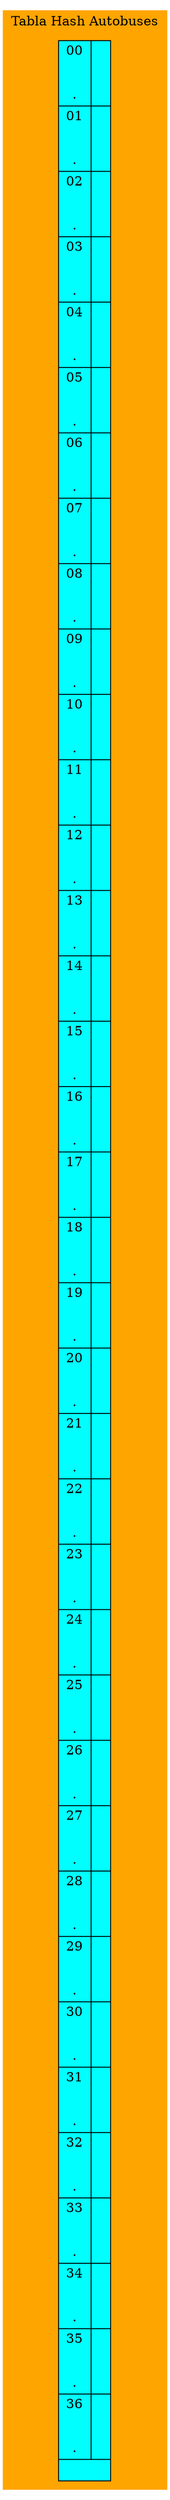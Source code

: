 digraph structs {
 rankdir=LR;
node [shape=record];
 subgraph cluster_1 {
node [style=filled];
hashTable [label="{00&#92;n&#92;n&#92;n.|<f0>}|{01&#92;n&#92;n&#92;n.|<f1>}|{02&#92;n&#92;n&#92;n.|<f2>}|{03&#92;n&#92;n&#92;n.|<f3>}|{04&#92;n&#92;n&#92;n.|<f4>}|{05&#92;n&#92;n&#92;n.|<f5>}|{06&#92;n&#92;n&#92;n.|<f6>}|{07&#92;n&#92;n&#92;n.|<f7>}|{08&#92;n&#92;n&#92;n.|<f8>}|{09&#92;n&#92;n&#92;n.|<f9>}|{10&#92;n&#92;n&#92;n.|<f10>}|{11&#92;n&#92;n&#92;n.|<f11>}|{12&#92;n&#92;n&#92;n.|<f12>}|{13&#92;n&#92;n&#92;n.|<f13>}|{14&#92;n&#92;n&#92;n.|<f14>}|{15&#92;n&#92;n&#92;n.|<f15>}|{16&#92;n&#92;n&#92;n.|<f16>}|{17&#92;n&#92;n&#92;n.|<f17>}|{18&#92;n&#92;n&#92;n.|<f18>}|{19&#92;n&#92;n&#92;n.|<f19>}|{20&#92;n&#92;n&#92;n.|<f20>}|{21&#92;n&#92;n&#92;n.|<f21>}|{22&#92;n&#92;n&#92;n.|<f22>}|{23&#92;n&#92;n&#92;n.|<f23>}|{24&#92;n&#92;n&#92;n.|<f24>}|{25&#92;n&#92;n&#92;n.|<f25>}|{26&#92;n&#92;n&#92;n.|<f26>}|{27&#92;n&#92;n&#92;n.|<f27>}|{28&#92;n&#92;n&#92;n.|<f28>}|{29&#92;n&#92;n&#92;n.|<f29>}|{30&#92;n&#92;n&#92;n.|<f30>}|{31&#92;n&#92;n&#92;n.|<f31>}|{32&#92;n&#92;n&#92;n.|<f32>}|{33&#92;n&#92;n&#92;n.|<f33>}|{34&#92;n&#92;n&#92;n.|<f34>}|{35&#92;n&#92;n&#92;n.|<f35>}|{36&#92;n&#92;n&#92;n.|<f36>}|",fillcolor=cyan];color="orange"
style ="filled, bold"
label ="Tabla Hash Autobuses"
}
}